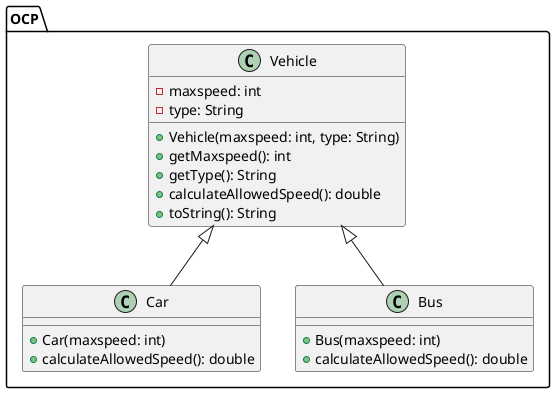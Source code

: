 @startuml
package OCP {
class Vehicle {
  - maxspeed: int
  - type: String
  + Vehicle(maxspeed: int, type: String)
  + getMaxspeed(): int
  + getType(): String
  + calculateAllowedSpeed(): double
  + toString(): String
}

class Car {
  + Car(maxspeed: int)
  + calculateAllowedSpeed(): double
}

class Bus {
  + Bus(maxspeed: int)
  + calculateAllowedSpeed(): double
}

Vehicle <|-- Car
Vehicle <|-- Bus
}
@enduml
